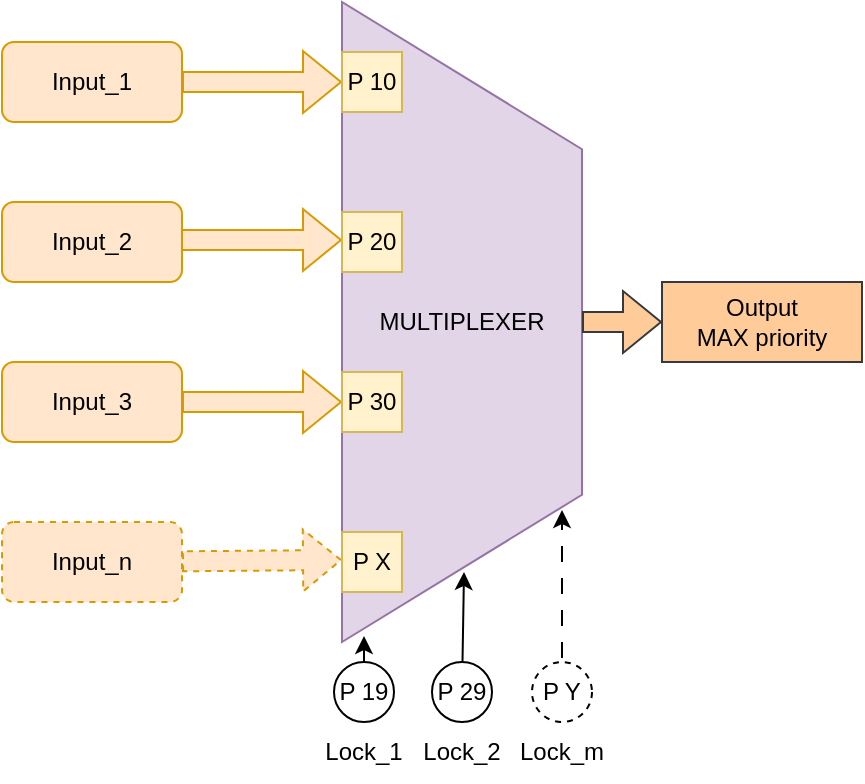 <mxfile version="24.7.5">
  <diagram name="Página-1" id="XPcWbXmiKY3mg_DqCVEu">
    <mxGraphModel dx="840" dy="452" grid="1" gridSize="10" guides="1" tooltips="1" connect="1" arrows="1" fold="1" page="1" pageScale="1" pageWidth="827" pageHeight="1169" math="0" shadow="0">
      <root>
        <mxCell id="0" />
        <mxCell id="1" parent="0" />
        <mxCell id="fjZ9AJTnblLsKTZs6ogJ-1" value="MULTIPLEXER" style="verticalLabelPosition=middle;verticalAlign=middle;html=1;shape=trapezoid;perimeter=trapezoidPerimeter;whiteSpace=wrap;size=0.23;arcSize=10;flipV=1;labelPosition=center;align=center;direction=south;fillColor=#e1d5e7;strokeColor=#9673a6;" vertex="1" parent="1">
          <mxGeometry x="240" y="80" width="120" height="320" as="geometry" />
        </mxCell>
        <mxCell id="fjZ9AJTnblLsKTZs6ogJ-3" value="" style="shape=flexArrow;endArrow=classic;html=1;rounded=0;fillColor=#ffe6cc;strokeColor=#d79b00;" edge="1" parent="1" source="fjZ9AJTnblLsKTZs6ogJ-20">
          <mxGeometry width="50" height="50" relative="1" as="geometry">
            <mxPoint x="80" y="119" as="sourcePoint" />
            <mxPoint x="240" y="120" as="targetPoint" />
          </mxGeometry>
        </mxCell>
        <mxCell id="fjZ9AJTnblLsKTZs6ogJ-4" value="" style="shape=flexArrow;endArrow=classic;html=1;rounded=0;entryX=0.859;entryY=1.003;entryDx=0;entryDy=0;entryPerimeter=0;dashed=1;fillColor=#ffe6cc;strokeColor=#d79b00;" edge="1" parent="1" source="fjZ9AJTnblLsKTZs6ogJ-13">
          <mxGeometry width="50" height="50" relative="1" as="geometry">
            <mxPoint x="80" y="359" as="sourcePoint" />
            <mxPoint x="240" y="359" as="targetPoint" />
          </mxGeometry>
        </mxCell>
        <mxCell id="fjZ9AJTnblLsKTZs6ogJ-5" value="" style="shape=flexArrow;endArrow=classic;html=1;rounded=0;entryX=0.859;entryY=1.003;entryDx=0;entryDy=0;entryPerimeter=0;fillColor=#ffe6cc;strokeColor=#d79b00;" edge="1" parent="1">
          <mxGeometry width="50" height="50" relative="1" as="geometry">
            <mxPoint x="80" y="199" as="sourcePoint" />
            <mxPoint x="240" y="199" as="targetPoint" />
          </mxGeometry>
        </mxCell>
        <mxCell id="fjZ9AJTnblLsKTZs6ogJ-6" value="" style="shape=flexArrow;endArrow=classic;html=1;rounded=0;fillColor=#ffe6cc;strokeColor=#d79b00;" edge="1" parent="1" source="fjZ9AJTnblLsKTZs6ogJ-17">
          <mxGeometry width="50" height="50" relative="1" as="geometry">
            <mxPoint x="80" y="278" as="sourcePoint" />
            <mxPoint x="240" y="280" as="targetPoint" />
          </mxGeometry>
        </mxCell>
        <mxCell id="fjZ9AJTnblLsKTZs6ogJ-7" value="" style="shape=flexArrow;endArrow=classic;html=1;rounded=0;fillColor=#ffcc99;strokeColor=#36393d;" edge="1" parent="1">
          <mxGeometry width="50" height="50" relative="1" as="geometry">
            <mxPoint x="360" y="240" as="sourcePoint" />
            <mxPoint x="400" y="240" as="targetPoint" />
          </mxGeometry>
        </mxCell>
        <mxCell id="fjZ9AJTnblLsKTZs6ogJ-8" value="" style="endArrow=classic;html=1;rounded=0;exitX=0.5;exitY=0;exitDx=0;exitDy=0;" edge="1" parent="1" source="fjZ9AJTnblLsKTZs6ogJ-22">
          <mxGeometry width="50" height="50" relative="1" as="geometry">
            <mxPoint x="251" y="446" as="sourcePoint" />
            <mxPoint x="251" y="397" as="targetPoint" />
          </mxGeometry>
        </mxCell>
        <mxCell id="fjZ9AJTnblLsKTZs6ogJ-9" value="" style="endArrow=classic;html=1;rounded=0;" edge="1" parent="1" source="fjZ9AJTnblLsKTZs6ogJ-32">
          <mxGeometry width="50" height="50" relative="1" as="geometry">
            <mxPoint x="300" y="440" as="sourcePoint" />
            <mxPoint x="301" y="365" as="targetPoint" />
          </mxGeometry>
        </mxCell>
        <mxCell id="fjZ9AJTnblLsKTZs6ogJ-10" value="" style="endArrow=classic;html=1;rounded=0;dashed=1;dashPattern=8 8;curved=0;exitX=0.5;exitY=0;exitDx=0;exitDy=0;" edge="1" parent="1" source="fjZ9AJTnblLsKTZs6ogJ-24">
          <mxGeometry width="50" height="50" relative="1" as="geometry">
            <mxPoint x="350" y="432" as="sourcePoint" />
            <mxPoint x="350" y="334" as="targetPoint" />
          </mxGeometry>
        </mxCell>
        <mxCell id="fjZ9AJTnblLsKTZs6ogJ-13" value="Input_n" style="rounded=1;whiteSpace=wrap;html=1;fillColor=#ffe6cc;strokeColor=#d79b00;dashed=1;" vertex="1" parent="1">
          <mxGeometry x="70" y="340" width="90" height="40" as="geometry" />
        </mxCell>
        <mxCell id="fjZ9AJTnblLsKTZs6ogJ-17" value="Input_3" style="rounded=1;whiteSpace=wrap;html=1;fillColor=#ffe6cc;strokeColor=#d79b00;" vertex="1" parent="1">
          <mxGeometry x="70" y="260" width="90" height="40" as="geometry" />
        </mxCell>
        <mxCell id="fjZ9AJTnblLsKTZs6ogJ-19" value="Input_2" style="rounded=1;whiteSpace=wrap;html=1;fillColor=#ffe6cc;strokeColor=#d79b00;" vertex="1" parent="1">
          <mxGeometry x="70" y="180" width="90" height="40" as="geometry" />
        </mxCell>
        <mxCell id="fjZ9AJTnblLsKTZs6ogJ-21" value="" style="shape=flexArrow;endArrow=classic;html=1;rounded=0;" edge="1" parent="1" target="fjZ9AJTnblLsKTZs6ogJ-20">
          <mxGeometry width="50" height="50" relative="1" as="geometry">
            <mxPoint x="80" y="119" as="sourcePoint" />
            <mxPoint x="240" y="120" as="targetPoint" />
          </mxGeometry>
        </mxCell>
        <mxCell id="fjZ9AJTnblLsKTZs6ogJ-20" value="Input_1" style="rounded=1;whiteSpace=wrap;html=1;fillColor=#ffe6cc;strokeColor=#d79b00;" vertex="1" parent="1">
          <mxGeometry x="70" y="100" width="90" height="40" as="geometry" />
        </mxCell>
        <mxCell id="fjZ9AJTnblLsKTZs6ogJ-22" value="Lock_1" style="text;html=1;align=center;verticalAlign=middle;whiteSpace=wrap;rounded=0;" vertex="1" parent="1">
          <mxGeometry x="221" y="440" width="60" height="30" as="geometry" />
        </mxCell>
        <mxCell id="fjZ9AJTnblLsKTZs6ogJ-23" value="Lock_2" style="text;html=1;align=center;verticalAlign=middle;whiteSpace=wrap;rounded=0;" vertex="1" parent="1">
          <mxGeometry x="270" y="440" width="60" height="30" as="geometry" />
        </mxCell>
        <mxCell id="fjZ9AJTnblLsKTZs6ogJ-24" value="Lock_m" style="text;html=1;align=center;verticalAlign=middle;whiteSpace=wrap;rounded=0;" vertex="1" parent="1">
          <mxGeometry x="320" y="440" width="60" height="30" as="geometry" />
        </mxCell>
        <mxCell id="fjZ9AJTnblLsKTZs6ogJ-25" value="Output&lt;div&gt;MAX priority&lt;/div&gt;" style="rounded=0;whiteSpace=wrap;html=1;fillColor=#ffcc99;strokeColor=#36393d;" vertex="1" parent="1">
          <mxGeometry x="400" y="220" width="100" height="40" as="geometry" />
        </mxCell>
        <mxCell id="fjZ9AJTnblLsKTZs6ogJ-26" value="P 10" style="whiteSpace=wrap;html=1;aspect=fixed;fillColor=#fff2cc;strokeColor=#d6b656;" vertex="1" parent="1">
          <mxGeometry x="240" y="105" width="30" height="30" as="geometry" />
        </mxCell>
        <mxCell id="fjZ9AJTnblLsKTZs6ogJ-27" value="P 20" style="whiteSpace=wrap;html=1;aspect=fixed;fillColor=#fff2cc;strokeColor=#d6b656;" vertex="1" parent="1">
          <mxGeometry x="240" y="185" width="30" height="30" as="geometry" />
        </mxCell>
        <mxCell id="fjZ9AJTnblLsKTZs6ogJ-29" value="P 30" style="whiteSpace=wrap;html=1;aspect=fixed;fillColor=#fff2cc;strokeColor=#d6b656;" vertex="1" parent="1">
          <mxGeometry x="240" y="265" width="30" height="30" as="geometry" />
        </mxCell>
        <mxCell id="fjZ9AJTnblLsKTZs6ogJ-30" value="P X" style="whiteSpace=wrap;html=1;aspect=fixed;fillColor=#fff2cc;strokeColor=#d6b656;" vertex="1" parent="1">
          <mxGeometry x="240" y="345" width="30" height="30" as="geometry" />
        </mxCell>
        <mxCell id="fjZ9AJTnblLsKTZs6ogJ-31" value="P 19" style="ellipse;whiteSpace=wrap;html=1;aspect=fixed;" vertex="1" parent="1">
          <mxGeometry x="236" y="410" width="30" height="30" as="geometry" />
        </mxCell>
        <mxCell id="fjZ9AJTnblLsKTZs6ogJ-33" value="" style="endArrow=classic;html=1;rounded=0;" edge="1" parent="1" target="fjZ9AJTnblLsKTZs6ogJ-32">
          <mxGeometry width="50" height="50" relative="1" as="geometry">
            <mxPoint x="300" y="440" as="sourcePoint" />
            <mxPoint x="301" y="365" as="targetPoint" />
          </mxGeometry>
        </mxCell>
        <mxCell id="fjZ9AJTnblLsKTZs6ogJ-32" value="P 29" style="ellipse;whiteSpace=wrap;html=1;aspect=fixed;" vertex="1" parent="1">
          <mxGeometry x="285" y="410" width="30" height="30" as="geometry" />
        </mxCell>
        <mxCell id="fjZ9AJTnblLsKTZs6ogJ-34" value="P Y" style="ellipse;whiteSpace=wrap;html=1;aspect=fixed;dashed=1;" vertex="1" parent="1">
          <mxGeometry x="335" y="410" width="30" height="30" as="geometry" />
        </mxCell>
      </root>
    </mxGraphModel>
  </diagram>
</mxfile>
